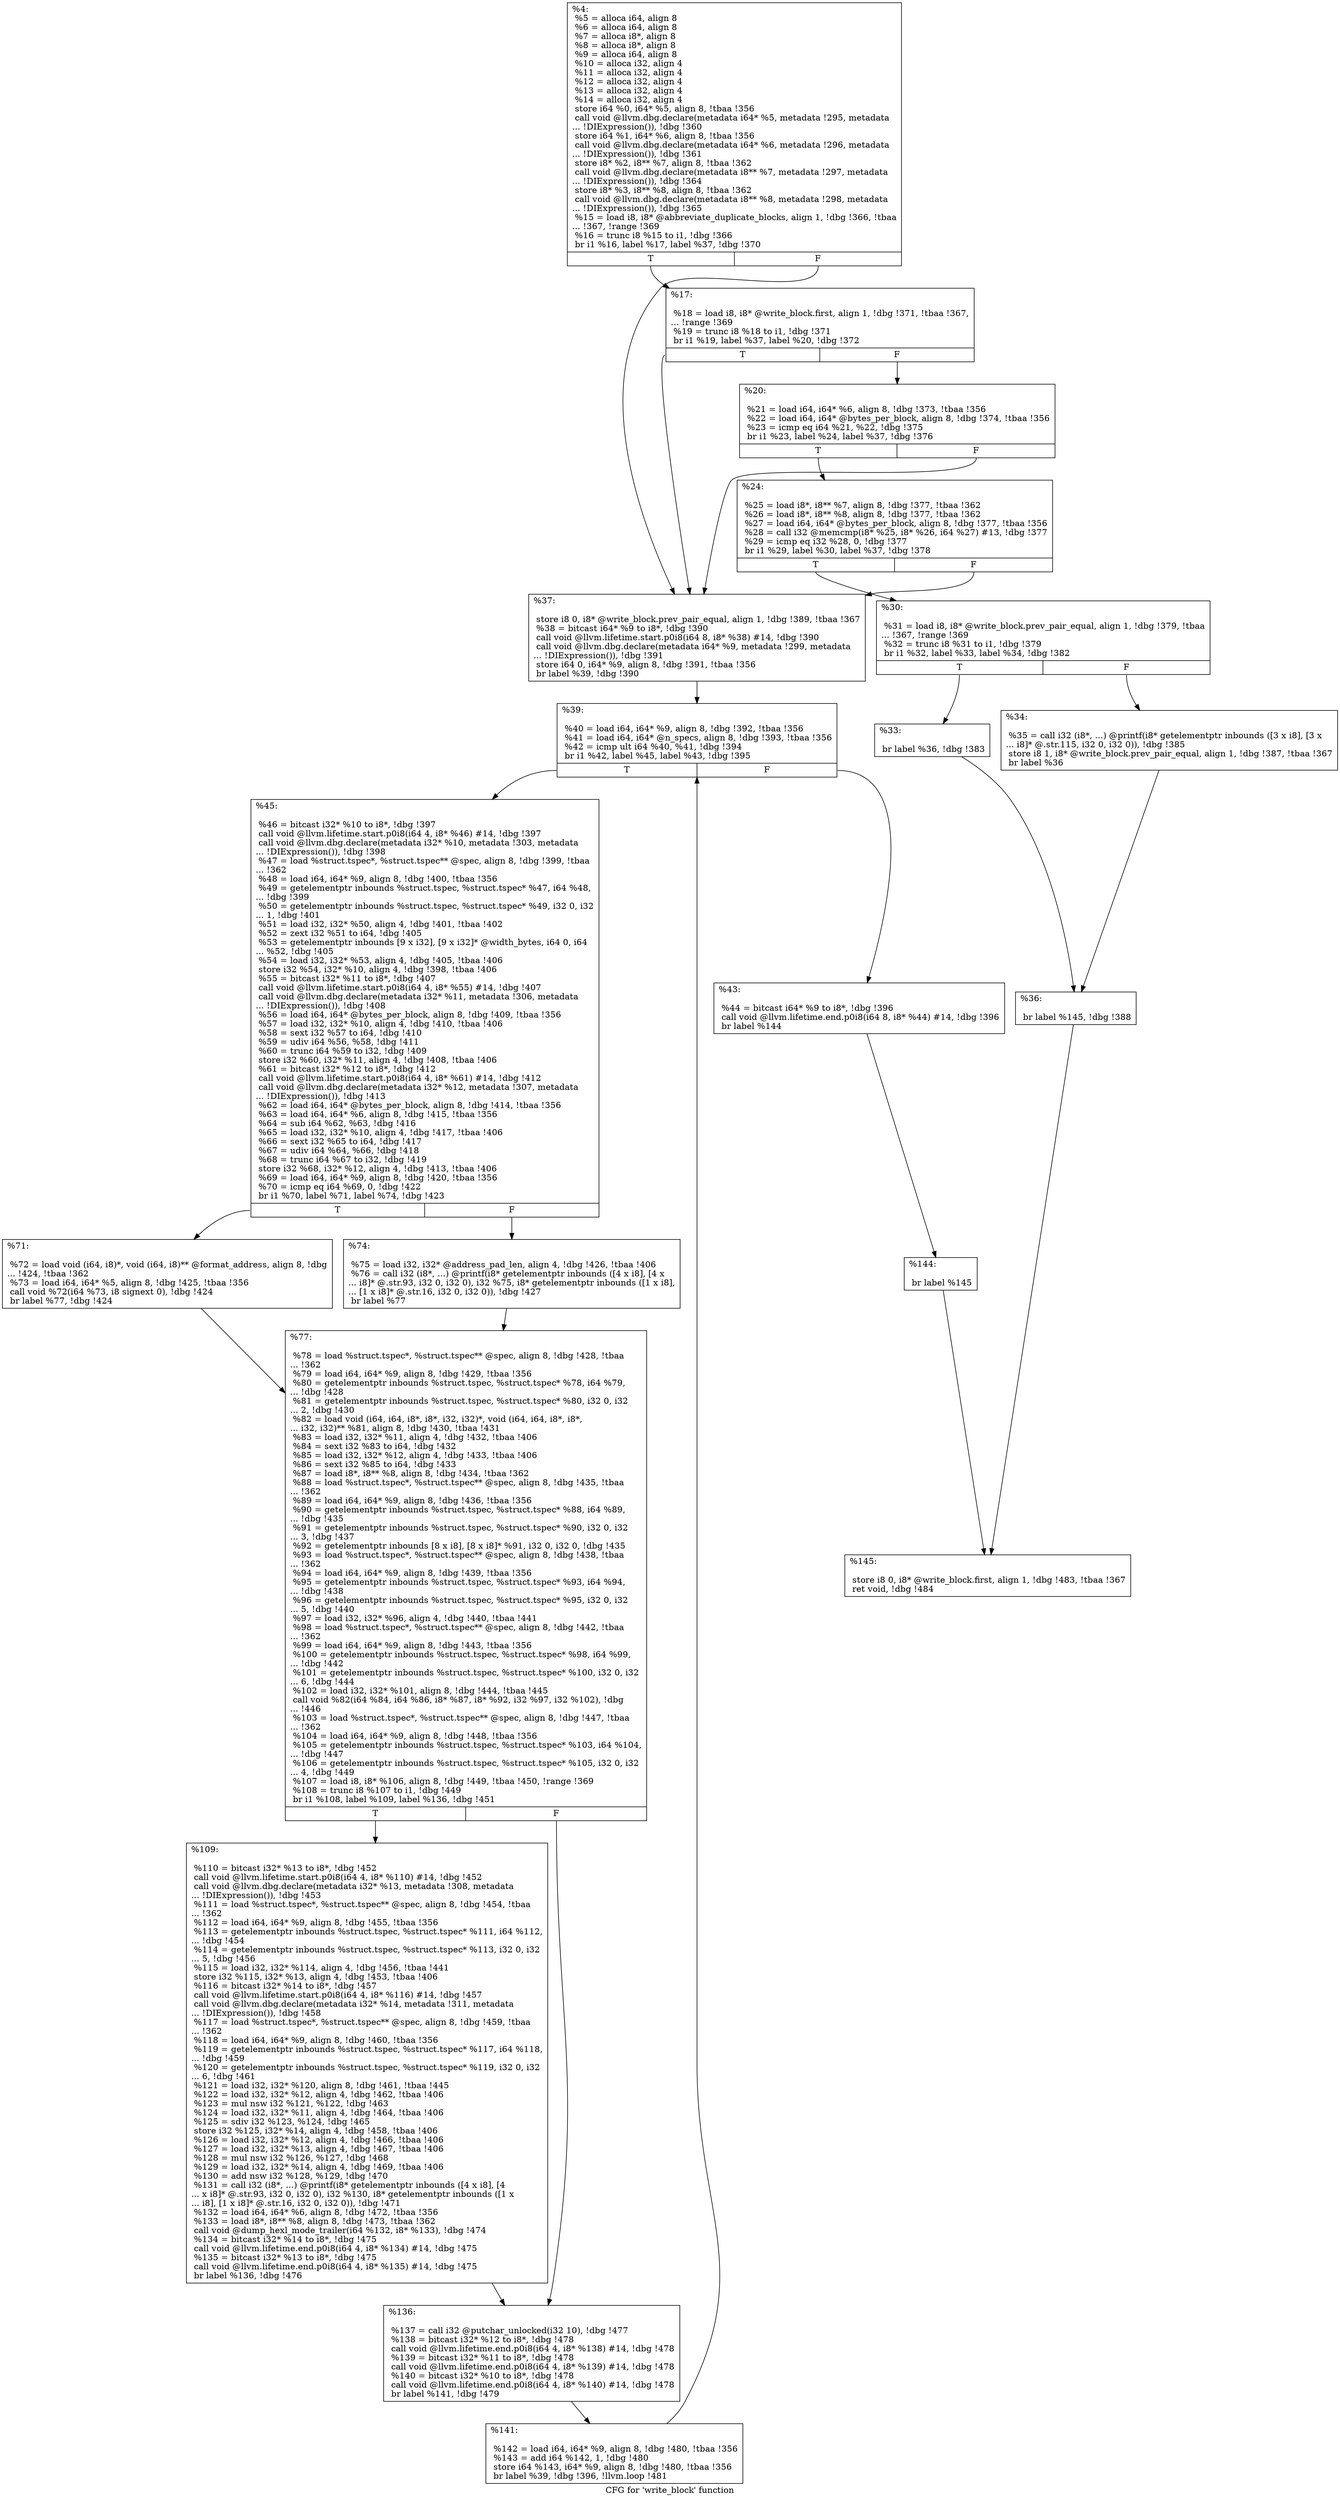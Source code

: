 digraph "CFG for 'write_block' function" {
	label="CFG for 'write_block' function";

	Node0x1be3b20 [shape=record,label="{%4:\l  %5 = alloca i64, align 8\l  %6 = alloca i64, align 8\l  %7 = alloca i8*, align 8\l  %8 = alloca i8*, align 8\l  %9 = alloca i64, align 8\l  %10 = alloca i32, align 4\l  %11 = alloca i32, align 4\l  %12 = alloca i32, align 4\l  %13 = alloca i32, align 4\l  %14 = alloca i32, align 4\l  store i64 %0, i64* %5, align 8, !tbaa !356\l  call void @llvm.dbg.declare(metadata i64* %5, metadata !295, metadata\l... !DIExpression()), !dbg !360\l  store i64 %1, i64* %6, align 8, !tbaa !356\l  call void @llvm.dbg.declare(metadata i64* %6, metadata !296, metadata\l... !DIExpression()), !dbg !361\l  store i8* %2, i8** %7, align 8, !tbaa !362\l  call void @llvm.dbg.declare(metadata i8** %7, metadata !297, metadata\l... !DIExpression()), !dbg !364\l  store i8* %3, i8** %8, align 8, !tbaa !362\l  call void @llvm.dbg.declare(metadata i8** %8, metadata !298, metadata\l... !DIExpression()), !dbg !365\l  %15 = load i8, i8* @abbreviate_duplicate_blocks, align 1, !dbg !366, !tbaa\l... !367, !range !369\l  %16 = trunc i8 %15 to i1, !dbg !366\l  br i1 %16, label %17, label %37, !dbg !370\l|{<s0>T|<s1>F}}"];
	Node0x1be3b20:s0 -> Node0x1be3cd0;
	Node0x1be3b20:s1 -> Node0x1be3f00;
	Node0x1be3cd0 [shape=record,label="{%17:\l\l  %18 = load i8, i8* @write_block.first, align 1, !dbg !371, !tbaa !367,\l... !range !369\l  %19 = trunc i8 %18 to i1, !dbg !371\l  br i1 %19, label %37, label %20, !dbg !372\l|{<s0>T|<s1>F}}"];
	Node0x1be3cd0:s0 -> Node0x1be3f00;
	Node0x1be3cd0:s1 -> Node0x1be3d20;
	Node0x1be3d20 [shape=record,label="{%20:\l\l  %21 = load i64, i64* %6, align 8, !dbg !373, !tbaa !356\l  %22 = load i64, i64* @bytes_per_block, align 8, !dbg !374, !tbaa !356\l  %23 = icmp eq i64 %21, %22, !dbg !375\l  br i1 %23, label %24, label %37, !dbg !376\l|{<s0>T|<s1>F}}"];
	Node0x1be3d20:s0 -> Node0x1be3d70;
	Node0x1be3d20:s1 -> Node0x1be3f00;
	Node0x1be3d70 [shape=record,label="{%24:\l\l  %25 = load i8*, i8** %7, align 8, !dbg !377, !tbaa !362\l  %26 = load i8*, i8** %8, align 8, !dbg !377, !tbaa !362\l  %27 = load i64, i64* @bytes_per_block, align 8, !dbg !377, !tbaa !356\l  %28 = call i32 @memcmp(i8* %25, i8* %26, i64 %27) #13, !dbg !377\l  %29 = icmp eq i32 %28, 0, !dbg !377\l  br i1 %29, label %30, label %37, !dbg !378\l|{<s0>T|<s1>F}}"];
	Node0x1be3d70:s0 -> Node0x1be3dc0;
	Node0x1be3d70:s1 -> Node0x1be3f00;
	Node0x1be3dc0 [shape=record,label="{%30:\l\l  %31 = load i8, i8* @write_block.prev_pair_equal, align 1, !dbg !379, !tbaa\l... !367, !range !369\l  %32 = trunc i8 %31 to i1, !dbg !379\l  br i1 %32, label %33, label %34, !dbg !382\l|{<s0>T|<s1>F}}"];
	Node0x1be3dc0:s0 -> Node0x1be3e10;
	Node0x1be3dc0:s1 -> Node0x1be3e60;
	Node0x1be3e10 [shape=record,label="{%33:\l\l  br label %36, !dbg !383\l}"];
	Node0x1be3e10 -> Node0x1be3eb0;
	Node0x1be3e60 [shape=record,label="{%34:\l\l  %35 = call i32 (i8*, ...) @printf(i8* getelementptr inbounds ([3 x i8], [3 x\l... i8]* @.str.115, i32 0, i32 0)), !dbg !385\l  store i8 1, i8* @write_block.prev_pair_equal, align 1, !dbg !387, !tbaa !367\l  br label %36\l}"];
	Node0x1be3e60 -> Node0x1be3eb0;
	Node0x1be3eb0 [shape=record,label="{%36:\l\l  br label %145, !dbg !388\l}"];
	Node0x1be3eb0 -> Node0x1be4270;
	Node0x1be3f00 [shape=record,label="{%37:\l\l  store i8 0, i8* @write_block.prev_pair_equal, align 1, !dbg !389, !tbaa !367\l  %38 = bitcast i64* %9 to i8*, !dbg !390\l  call void @llvm.lifetime.start.p0i8(i64 8, i8* %38) #14, !dbg !390\l  call void @llvm.dbg.declare(metadata i64* %9, metadata !299, metadata\l... !DIExpression()), !dbg !391\l  store i64 0, i64* %9, align 8, !dbg !391, !tbaa !356\l  br label %39, !dbg !390\l}"];
	Node0x1be3f00 -> Node0x1be3f50;
	Node0x1be3f50 [shape=record,label="{%39:\l\l  %40 = load i64, i64* %9, align 8, !dbg !392, !tbaa !356\l  %41 = load i64, i64* @n_specs, align 8, !dbg !393, !tbaa !356\l  %42 = icmp ult i64 %40, %41, !dbg !394\l  br i1 %42, label %45, label %43, !dbg !395\l|{<s0>T|<s1>F}}"];
	Node0x1be3f50:s0 -> Node0x1be3ff0;
	Node0x1be3f50:s1 -> Node0x1be3fa0;
	Node0x1be3fa0 [shape=record,label="{%43:\l\l  %44 = bitcast i64* %9 to i8*, !dbg !396\l  call void @llvm.lifetime.end.p0i8(i64 8, i8* %44) #14, !dbg !396\l  br label %144\l}"];
	Node0x1be3fa0 -> Node0x1be4220;
	Node0x1be3ff0 [shape=record,label="{%45:\l\l  %46 = bitcast i32* %10 to i8*, !dbg !397\l  call void @llvm.lifetime.start.p0i8(i64 4, i8* %46) #14, !dbg !397\l  call void @llvm.dbg.declare(metadata i32* %10, metadata !303, metadata\l... !DIExpression()), !dbg !398\l  %47 = load %struct.tspec*, %struct.tspec** @spec, align 8, !dbg !399, !tbaa\l... !362\l  %48 = load i64, i64* %9, align 8, !dbg !400, !tbaa !356\l  %49 = getelementptr inbounds %struct.tspec, %struct.tspec* %47, i64 %48,\l... !dbg !399\l  %50 = getelementptr inbounds %struct.tspec, %struct.tspec* %49, i32 0, i32\l... 1, !dbg !401\l  %51 = load i32, i32* %50, align 4, !dbg !401, !tbaa !402\l  %52 = zext i32 %51 to i64, !dbg !405\l  %53 = getelementptr inbounds [9 x i32], [9 x i32]* @width_bytes, i64 0, i64\l... %52, !dbg !405\l  %54 = load i32, i32* %53, align 4, !dbg !405, !tbaa !406\l  store i32 %54, i32* %10, align 4, !dbg !398, !tbaa !406\l  %55 = bitcast i32* %11 to i8*, !dbg !407\l  call void @llvm.lifetime.start.p0i8(i64 4, i8* %55) #14, !dbg !407\l  call void @llvm.dbg.declare(metadata i32* %11, metadata !306, metadata\l... !DIExpression()), !dbg !408\l  %56 = load i64, i64* @bytes_per_block, align 8, !dbg !409, !tbaa !356\l  %57 = load i32, i32* %10, align 4, !dbg !410, !tbaa !406\l  %58 = sext i32 %57 to i64, !dbg !410\l  %59 = udiv i64 %56, %58, !dbg !411\l  %60 = trunc i64 %59 to i32, !dbg !409\l  store i32 %60, i32* %11, align 4, !dbg !408, !tbaa !406\l  %61 = bitcast i32* %12 to i8*, !dbg !412\l  call void @llvm.lifetime.start.p0i8(i64 4, i8* %61) #14, !dbg !412\l  call void @llvm.dbg.declare(metadata i32* %12, metadata !307, metadata\l... !DIExpression()), !dbg !413\l  %62 = load i64, i64* @bytes_per_block, align 8, !dbg !414, !tbaa !356\l  %63 = load i64, i64* %6, align 8, !dbg !415, !tbaa !356\l  %64 = sub i64 %62, %63, !dbg !416\l  %65 = load i32, i32* %10, align 4, !dbg !417, !tbaa !406\l  %66 = sext i32 %65 to i64, !dbg !417\l  %67 = udiv i64 %64, %66, !dbg !418\l  %68 = trunc i64 %67 to i32, !dbg !419\l  store i32 %68, i32* %12, align 4, !dbg !413, !tbaa !406\l  %69 = load i64, i64* %9, align 8, !dbg !420, !tbaa !356\l  %70 = icmp eq i64 %69, 0, !dbg !422\l  br i1 %70, label %71, label %74, !dbg !423\l|{<s0>T|<s1>F}}"];
	Node0x1be3ff0:s0 -> Node0x1be4040;
	Node0x1be3ff0:s1 -> Node0x1be4090;
	Node0x1be4040 [shape=record,label="{%71:\l\l  %72 = load void (i64, i8)*, void (i64, i8)** @format_address, align 8, !dbg\l... !424, !tbaa !362\l  %73 = load i64, i64* %5, align 8, !dbg !425, !tbaa !356\l  call void %72(i64 %73, i8 signext 0), !dbg !424\l  br label %77, !dbg !424\l}"];
	Node0x1be4040 -> Node0x1be40e0;
	Node0x1be4090 [shape=record,label="{%74:\l\l  %75 = load i32, i32* @address_pad_len, align 4, !dbg !426, !tbaa !406\l  %76 = call i32 (i8*, ...) @printf(i8* getelementptr inbounds ([4 x i8], [4 x\l... i8]* @.str.93, i32 0, i32 0), i32 %75, i8* getelementptr inbounds ([1 x i8],\l... [1 x i8]* @.str.16, i32 0, i32 0)), !dbg !427\l  br label %77\l}"];
	Node0x1be4090 -> Node0x1be40e0;
	Node0x1be40e0 [shape=record,label="{%77:\l\l  %78 = load %struct.tspec*, %struct.tspec** @spec, align 8, !dbg !428, !tbaa\l... !362\l  %79 = load i64, i64* %9, align 8, !dbg !429, !tbaa !356\l  %80 = getelementptr inbounds %struct.tspec, %struct.tspec* %78, i64 %79,\l... !dbg !428\l  %81 = getelementptr inbounds %struct.tspec, %struct.tspec* %80, i32 0, i32\l... 2, !dbg !430\l  %82 = load void (i64, i64, i8*, i8*, i32, i32)*, void (i64, i64, i8*, i8*,\l... i32, i32)** %81, align 8, !dbg !430, !tbaa !431\l  %83 = load i32, i32* %11, align 4, !dbg !432, !tbaa !406\l  %84 = sext i32 %83 to i64, !dbg !432\l  %85 = load i32, i32* %12, align 4, !dbg !433, !tbaa !406\l  %86 = sext i32 %85 to i64, !dbg !433\l  %87 = load i8*, i8** %8, align 8, !dbg !434, !tbaa !362\l  %88 = load %struct.tspec*, %struct.tspec** @spec, align 8, !dbg !435, !tbaa\l... !362\l  %89 = load i64, i64* %9, align 8, !dbg !436, !tbaa !356\l  %90 = getelementptr inbounds %struct.tspec, %struct.tspec* %88, i64 %89,\l... !dbg !435\l  %91 = getelementptr inbounds %struct.tspec, %struct.tspec* %90, i32 0, i32\l... 3, !dbg !437\l  %92 = getelementptr inbounds [8 x i8], [8 x i8]* %91, i32 0, i32 0, !dbg !435\l  %93 = load %struct.tspec*, %struct.tspec** @spec, align 8, !dbg !438, !tbaa\l... !362\l  %94 = load i64, i64* %9, align 8, !dbg !439, !tbaa !356\l  %95 = getelementptr inbounds %struct.tspec, %struct.tspec* %93, i64 %94,\l... !dbg !438\l  %96 = getelementptr inbounds %struct.tspec, %struct.tspec* %95, i32 0, i32\l... 5, !dbg !440\l  %97 = load i32, i32* %96, align 4, !dbg !440, !tbaa !441\l  %98 = load %struct.tspec*, %struct.tspec** @spec, align 8, !dbg !442, !tbaa\l... !362\l  %99 = load i64, i64* %9, align 8, !dbg !443, !tbaa !356\l  %100 = getelementptr inbounds %struct.tspec, %struct.tspec* %98, i64 %99,\l... !dbg !442\l  %101 = getelementptr inbounds %struct.tspec, %struct.tspec* %100, i32 0, i32\l... 6, !dbg !444\l  %102 = load i32, i32* %101, align 8, !dbg !444, !tbaa !445\l  call void %82(i64 %84, i64 %86, i8* %87, i8* %92, i32 %97, i32 %102), !dbg\l... !446\l  %103 = load %struct.tspec*, %struct.tspec** @spec, align 8, !dbg !447, !tbaa\l... !362\l  %104 = load i64, i64* %9, align 8, !dbg !448, !tbaa !356\l  %105 = getelementptr inbounds %struct.tspec, %struct.tspec* %103, i64 %104,\l... !dbg !447\l  %106 = getelementptr inbounds %struct.tspec, %struct.tspec* %105, i32 0, i32\l... 4, !dbg !449\l  %107 = load i8, i8* %106, align 8, !dbg !449, !tbaa !450, !range !369\l  %108 = trunc i8 %107 to i1, !dbg !449\l  br i1 %108, label %109, label %136, !dbg !451\l|{<s0>T|<s1>F}}"];
	Node0x1be40e0:s0 -> Node0x1be4130;
	Node0x1be40e0:s1 -> Node0x1be4180;
	Node0x1be4130 [shape=record,label="{%109:\l\l  %110 = bitcast i32* %13 to i8*, !dbg !452\l  call void @llvm.lifetime.start.p0i8(i64 4, i8* %110) #14, !dbg !452\l  call void @llvm.dbg.declare(metadata i32* %13, metadata !308, metadata\l... !DIExpression()), !dbg !453\l  %111 = load %struct.tspec*, %struct.tspec** @spec, align 8, !dbg !454, !tbaa\l... !362\l  %112 = load i64, i64* %9, align 8, !dbg !455, !tbaa !356\l  %113 = getelementptr inbounds %struct.tspec, %struct.tspec* %111, i64 %112,\l... !dbg !454\l  %114 = getelementptr inbounds %struct.tspec, %struct.tspec* %113, i32 0, i32\l... 5, !dbg !456\l  %115 = load i32, i32* %114, align 4, !dbg !456, !tbaa !441\l  store i32 %115, i32* %13, align 4, !dbg !453, !tbaa !406\l  %116 = bitcast i32* %14 to i8*, !dbg !457\l  call void @llvm.lifetime.start.p0i8(i64 4, i8* %116) #14, !dbg !457\l  call void @llvm.dbg.declare(metadata i32* %14, metadata !311, metadata\l... !DIExpression()), !dbg !458\l  %117 = load %struct.tspec*, %struct.tspec** @spec, align 8, !dbg !459, !tbaa\l... !362\l  %118 = load i64, i64* %9, align 8, !dbg !460, !tbaa !356\l  %119 = getelementptr inbounds %struct.tspec, %struct.tspec* %117, i64 %118,\l... !dbg !459\l  %120 = getelementptr inbounds %struct.tspec, %struct.tspec* %119, i32 0, i32\l... 6, !dbg !461\l  %121 = load i32, i32* %120, align 8, !dbg !461, !tbaa !445\l  %122 = load i32, i32* %12, align 4, !dbg !462, !tbaa !406\l  %123 = mul nsw i32 %121, %122, !dbg !463\l  %124 = load i32, i32* %11, align 4, !dbg !464, !tbaa !406\l  %125 = sdiv i32 %123, %124, !dbg !465\l  store i32 %125, i32* %14, align 4, !dbg !458, !tbaa !406\l  %126 = load i32, i32* %12, align 4, !dbg !466, !tbaa !406\l  %127 = load i32, i32* %13, align 4, !dbg !467, !tbaa !406\l  %128 = mul nsw i32 %126, %127, !dbg !468\l  %129 = load i32, i32* %14, align 4, !dbg !469, !tbaa !406\l  %130 = add nsw i32 %128, %129, !dbg !470\l  %131 = call i32 (i8*, ...) @printf(i8* getelementptr inbounds ([4 x i8], [4\l... x i8]* @.str.93, i32 0, i32 0), i32 %130, i8* getelementptr inbounds ([1 x\l... i8], [1 x i8]* @.str.16, i32 0, i32 0)), !dbg !471\l  %132 = load i64, i64* %6, align 8, !dbg !472, !tbaa !356\l  %133 = load i8*, i8** %8, align 8, !dbg !473, !tbaa !362\l  call void @dump_hexl_mode_trailer(i64 %132, i8* %133), !dbg !474\l  %134 = bitcast i32* %14 to i8*, !dbg !475\l  call void @llvm.lifetime.end.p0i8(i64 4, i8* %134) #14, !dbg !475\l  %135 = bitcast i32* %13 to i8*, !dbg !475\l  call void @llvm.lifetime.end.p0i8(i64 4, i8* %135) #14, !dbg !475\l  br label %136, !dbg !476\l}"];
	Node0x1be4130 -> Node0x1be4180;
	Node0x1be4180 [shape=record,label="{%136:\l\l  %137 = call i32 @putchar_unlocked(i32 10), !dbg !477\l  %138 = bitcast i32* %12 to i8*, !dbg !478\l  call void @llvm.lifetime.end.p0i8(i64 4, i8* %138) #14, !dbg !478\l  %139 = bitcast i32* %11 to i8*, !dbg !478\l  call void @llvm.lifetime.end.p0i8(i64 4, i8* %139) #14, !dbg !478\l  %140 = bitcast i32* %10 to i8*, !dbg !478\l  call void @llvm.lifetime.end.p0i8(i64 4, i8* %140) #14, !dbg !478\l  br label %141, !dbg !479\l}"];
	Node0x1be4180 -> Node0x1be41d0;
	Node0x1be41d0 [shape=record,label="{%141:\l\l  %142 = load i64, i64* %9, align 8, !dbg !480, !tbaa !356\l  %143 = add i64 %142, 1, !dbg !480\l  store i64 %143, i64* %9, align 8, !dbg !480, !tbaa !356\l  br label %39, !dbg !396, !llvm.loop !481\l}"];
	Node0x1be41d0 -> Node0x1be3f50;
	Node0x1be4220 [shape=record,label="{%144:\l\l  br label %145\l}"];
	Node0x1be4220 -> Node0x1be4270;
	Node0x1be4270 [shape=record,label="{%145:\l\l  store i8 0, i8* @write_block.first, align 1, !dbg !483, !tbaa !367\l  ret void, !dbg !484\l}"];
}
